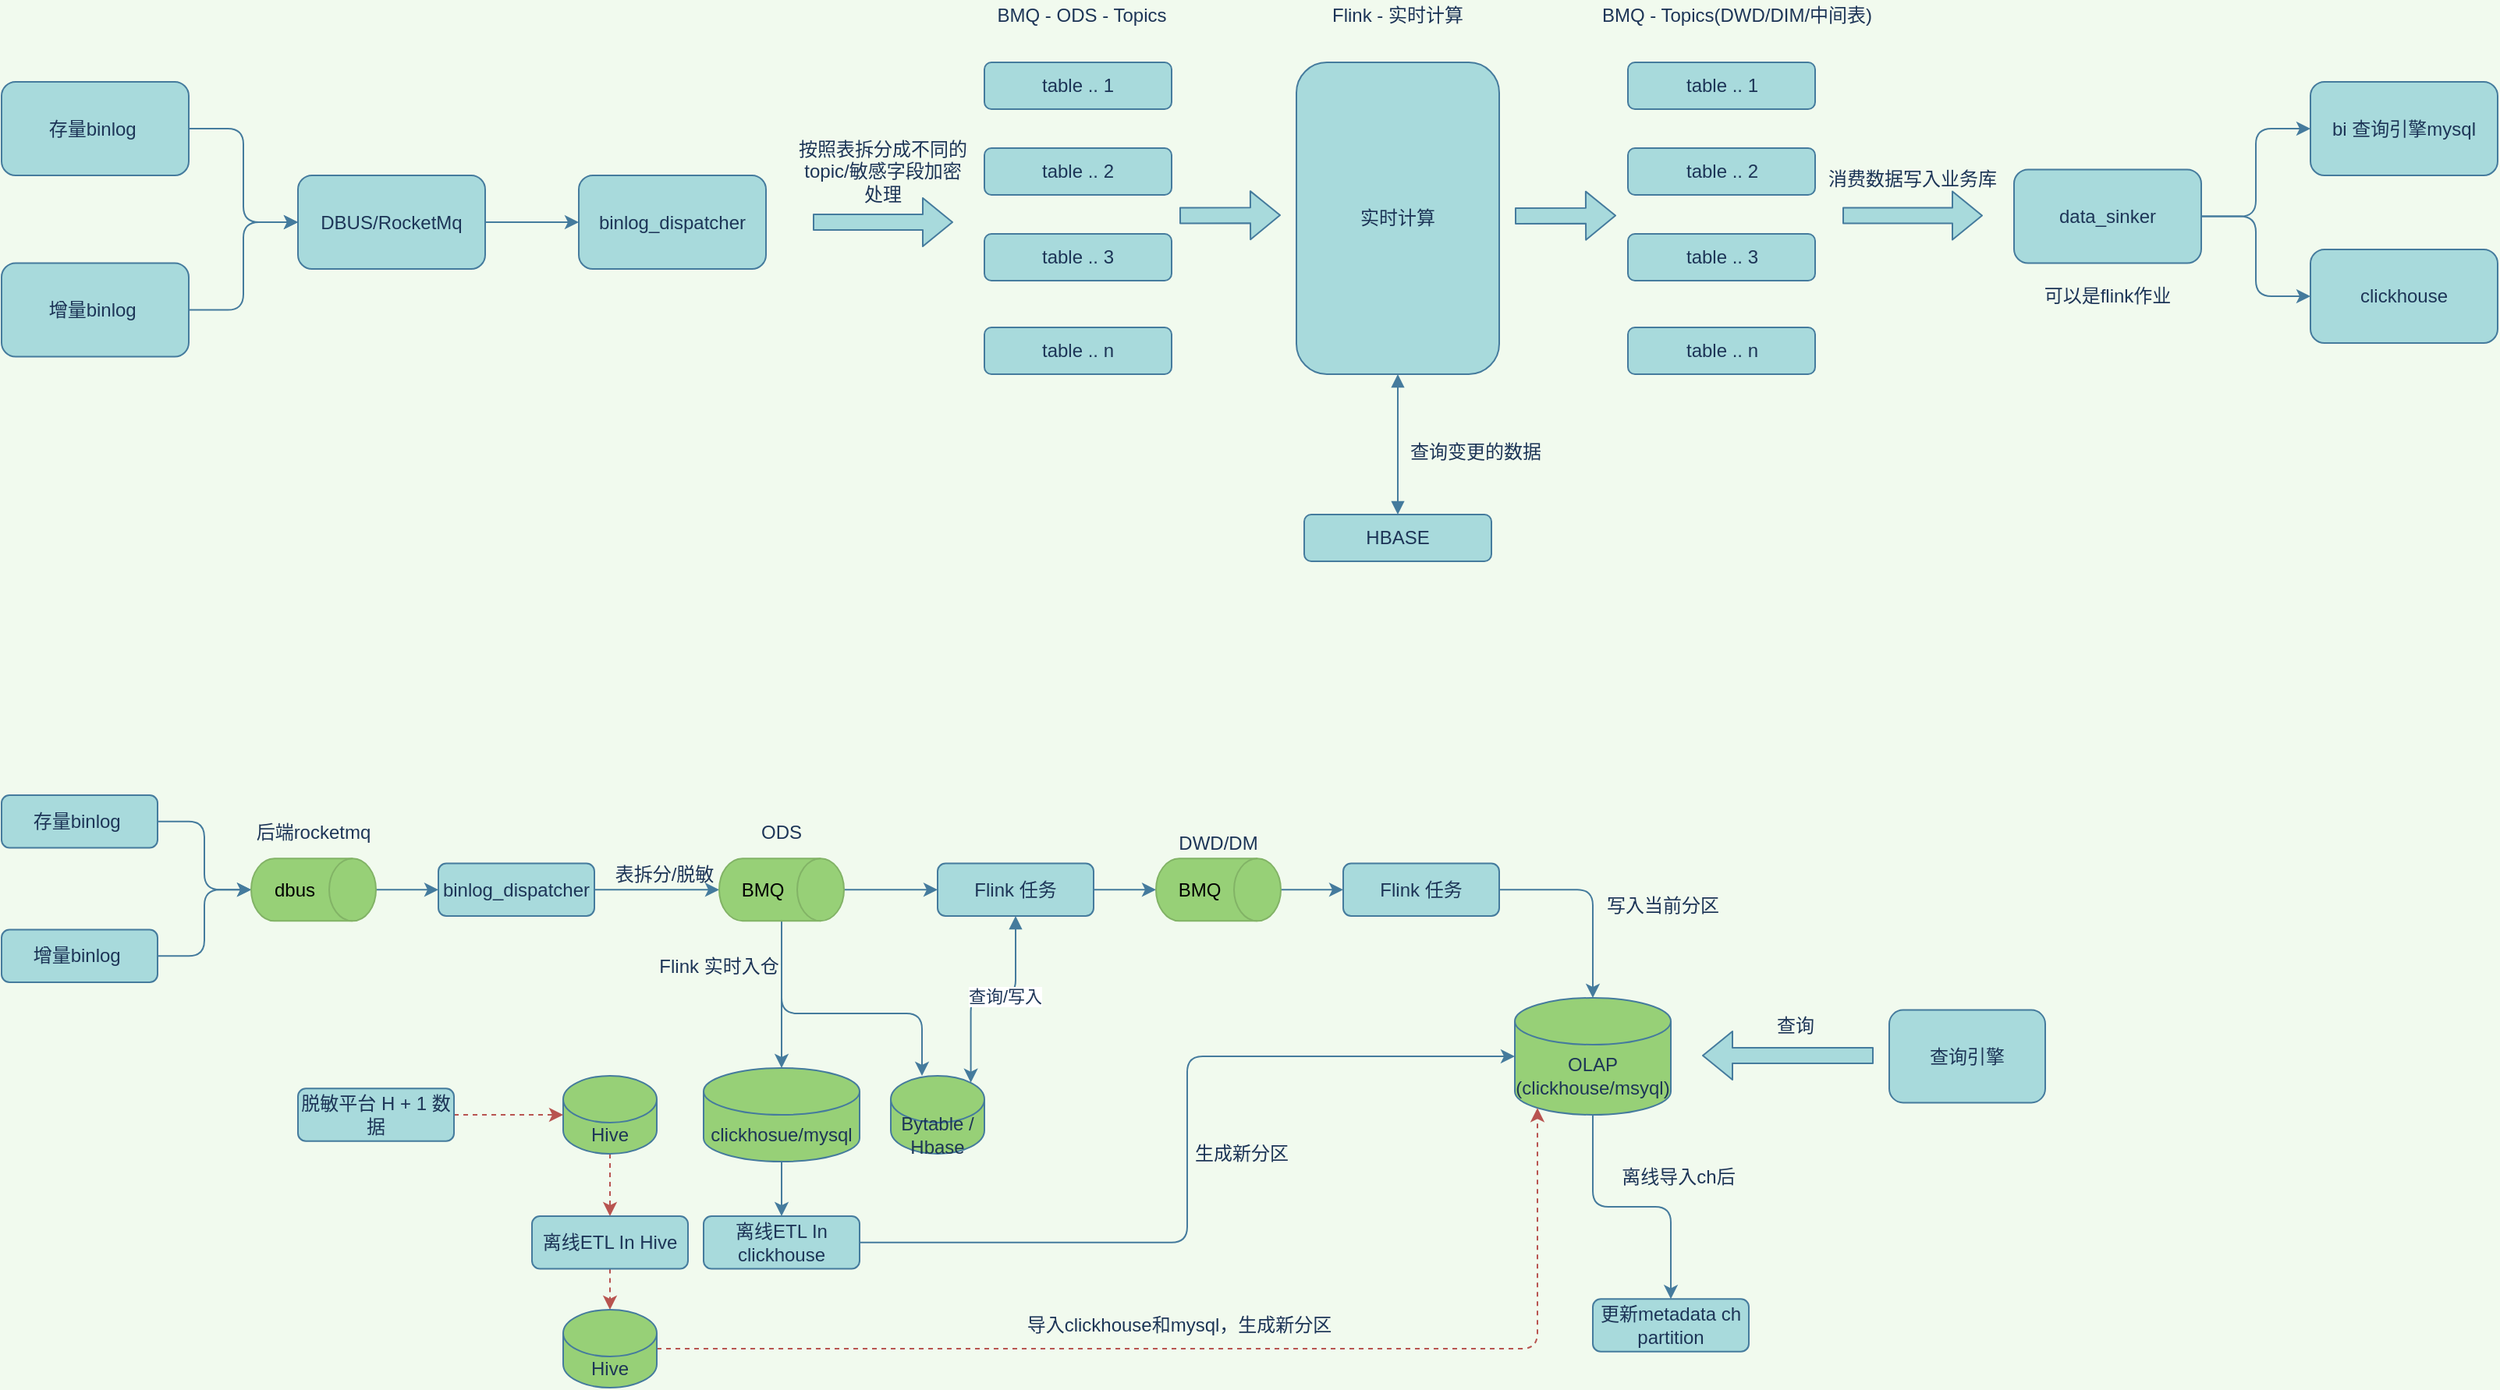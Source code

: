 <mxfile version="14.0.1" type="github">
  <diagram name="Page-1" id="74e2e168-ea6b-b213-b513-2b3c1d86103e">
    <mxGraphModel dx="1426" dy="769" grid="1" gridSize="10" guides="1" tooltips="1" connect="1" arrows="1" fold="1" page="1" pageScale="1" pageWidth="4681" pageHeight="3300" background="#F1FAEE" math="0" shadow="0">
      <root>
        <mxCell id="0" />
        <mxCell id="1" parent="0" />
        <mxCell id="ZxhqOC5vJH2Z66Pt62t_-1" style="edgeStyle=orthogonalEdgeStyle;curved=0;rounded=1;sketch=0;orthogonalLoop=1;jettySize=auto;html=1;exitX=1;exitY=0.5;exitDx=0;exitDy=0;entryX=0;entryY=0.5;entryDx=0;entryDy=0;strokeColor=#457B9D;fillColor=#A8DADC;fontColor=#1D3557;labelBackgroundColor=#F1FAEE;" edge="1" parent="1" source="CXxez-JtLYXaiOFdas3K-10" target="CXxez-JtLYXaiOFdas3K-11">
          <mxGeometry relative="1" as="geometry" />
        </mxCell>
        <mxCell id="CXxez-JtLYXaiOFdas3K-10" value="存量binlog&amp;nbsp;" style="rounded=1;whiteSpace=wrap;html=1;sketch=0;strokeColor=#457B9D;fillColor=#A8DADC;fontColor=#1D3557;" parent="1" vertex="1">
          <mxGeometry x="60" y="1402.5" width="120" height="60" as="geometry" />
        </mxCell>
        <mxCell id="ZxhqOC5vJH2Z66Pt62t_-3" style="edgeStyle=orthogonalEdgeStyle;curved=0;rounded=1;sketch=0;orthogonalLoop=1;jettySize=auto;html=1;exitX=1;exitY=0.5;exitDx=0;exitDy=0;entryX=0;entryY=0.5;entryDx=0;entryDy=0;strokeColor=#457B9D;fillColor=#A8DADC;fontColor=#1D3557;labelBackgroundColor=#F1FAEE;" edge="1" parent="1" source="CXxez-JtLYXaiOFdas3K-11" target="ZxhqOC5vJH2Z66Pt62t_-2">
          <mxGeometry relative="1" as="geometry" />
        </mxCell>
        <mxCell id="CXxez-JtLYXaiOFdas3K-11" value="DBUS/RocketMq" style="rounded=1;whiteSpace=wrap;html=1;sketch=0;strokeColor=#457B9D;fillColor=#A8DADC;fontColor=#1D3557;" parent="1" vertex="1">
          <mxGeometry x="250" y="1462.5" width="120" height="60" as="geometry" />
        </mxCell>
        <mxCell id="CXxez-JtLYXaiOFdas3K-14" value="table .. 1" style="rounded=1;whiteSpace=wrap;html=1;sketch=0;strokeColor=#457B9D;fillColor=#A8DADC;fontColor=#1D3557;" parent="1" vertex="1">
          <mxGeometry x="690" y="1390" width="120" height="30" as="geometry" />
        </mxCell>
        <mxCell id="CXxez-JtLYXaiOFdas3K-15" value="table .. 2" style="rounded=1;whiteSpace=wrap;html=1;sketch=0;strokeColor=#457B9D;fillColor=#A8DADC;fontColor=#1D3557;" parent="1" vertex="1">
          <mxGeometry x="690" y="1445" width="120" height="30" as="geometry" />
        </mxCell>
        <mxCell id="CXxez-JtLYXaiOFdas3K-16" value="table .. 3" style="rounded=1;whiteSpace=wrap;html=1;sketch=0;strokeColor=#457B9D;fillColor=#A8DADC;fontColor=#1D3557;" parent="1" vertex="1">
          <mxGeometry x="690" y="1500" width="120" height="30" as="geometry" />
        </mxCell>
        <mxCell id="CXxez-JtLYXaiOFdas3K-17" value="BMQ - ODS - Topics" style="text;html=1;strokeColor=none;fillColor=none;align=center;verticalAlign=middle;whiteSpace=wrap;rounded=0;sketch=0;fontColor=#1D3557;" parent="1" vertex="1">
          <mxGeometry x="695" y="1350" width="115" height="20" as="geometry" />
        </mxCell>
        <mxCell id="CXxez-JtLYXaiOFdas3K-18" value="table .. n" style="rounded=1;whiteSpace=wrap;html=1;sketch=0;strokeColor=#457B9D;fillColor=#A8DADC;fontColor=#1D3557;" parent="1" vertex="1">
          <mxGeometry x="690" y="1560" width="120" height="30" as="geometry" />
        </mxCell>
        <mxCell id="CXxez-JtLYXaiOFdas3K-20" value="Flink - 实时计算" style="text;html=1;strokeColor=none;fillColor=none;align=center;verticalAlign=middle;whiteSpace=wrap;rounded=0;sketch=0;fontColor=#1D3557;" parent="1" vertex="1">
          <mxGeometry x="905" y="1350" width="100" height="20" as="geometry" />
        </mxCell>
        <mxCell id="ZxhqOC5vJH2Z66Pt62t_-20" style="edgeStyle=orthogonalEdgeStyle;curved=0;rounded=1;sketch=0;orthogonalLoop=1;jettySize=auto;html=1;exitX=0.5;exitY=1;exitDx=0;exitDy=0;entryX=0.5;entryY=0;entryDx=0;entryDy=0;strokeColor=#457B9D;fillColor=#A8DADC;fontColor=#1D3557;endArrow=block;endFill=1;startArrow=block;startFill=1;labelBackgroundColor=#F1FAEE;" edge="1" parent="1" source="CXxez-JtLYXaiOFdas3K-21" target="ZxhqOC5vJH2Z66Pt62t_-19">
          <mxGeometry relative="1" as="geometry" />
        </mxCell>
        <mxCell id="CXxez-JtLYXaiOFdas3K-21" value="实时计算" style="rounded=1;whiteSpace=wrap;html=1;sketch=0;strokeColor=#457B9D;fillColor=#A8DADC;fontColor=#1D3557;" parent="1" vertex="1">
          <mxGeometry x="890" y="1390" width="130" height="200" as="geometry" />
        </mxCell>
        <mxCell id="ZxhqOC5vJH2Z66Pt62t_-2" value="binlog_dispatcher" style="rounded=1;whiteSpace=wrap;html=1;sketch=0;strokeColor=#457B9D;fillColor=#A8DADC;fontColor=#1D3557;" vertex="1" parent="1">
          <mxGeometry x="430" y="1462.5" width="120" height="60" as="geometry" />
        </mxCell>
        <mxCell id="ZxhqOC5vJH2Z66Pt62t_-4" value="table .. 1" style="rounded=1;whiteSpace=wrap;html=1;sketch=0;strokeColor=#457B9D;fillColor=#A8DADC;fontColor=#1D3557;" vertex="1" parent="1">
          <mxGeometry x="1102.5" y="1390" width="120" height="30" as="geometry" />
        </mxCell>
        <mxCell id="ZxhqOC5vJH2Z66Pt62t_-5" value="table .. 2" style="rounded=1;whiteSpace=wrap;html=1;sketch=0;strokeColor=#457B9D;fillColor=#A8DADC;fontColor=#1D3557;" vertex="1" parent="1">
          <mxGeometry x="1102.5" y="1445" width="120" height="30" as="geometry" />
        </mxCell>
        <mxCell id="ZxhqOC5vJH2Z66Pt62t_-6" value="table .. 3" style="rounded=1;whiteSpace=wrap;html=1;sketch=0;strokeColor=#457B9D;fillColor=#A8DADC;fontColor=#1D3557;" vertex="1" parent="1">
          <mxGeometry x="1102.5" y="1500" width="120" height="30" as="geometry" />
        </mxCell>
        <mxCell id="ZxhqOC5vJH2Z66Pt62t_-7" value="BMQ - Topics(DWD/DIM/中间表)" style="text;html=1;strokeColor=none;fillColor=none;align=center;verticalAlign=middle;whiteSpace=wrap;rounded=0;sketch=0;fontColor=#1D3557;" vertex="1" parent="1">
          <mxGeometry x="1080" y="1350" width="185" height="20" as="geometry" />
        </mxCell>
        <mxCell id="ZxhqOC5vJH2Z66Pt62t_-8" value="table .. n" style="rounded=1;whiteSpace=wrap;html=1;sketch=0;strokeColor=#457B9D;fillColor=#A8DADC;fontColor=#1D3557;" vertex="1" parent="1">
          <mxGeometry x="1102.5" y="1560" width="120" height="30" as="geometry" />
        </mxCell>
        <mxCell id="ZxhqOC5vJH2Z66Pt62t_-10" value="" style="shape=flexArrow;endArrow=classic;html=1;strokeColor=#457B9D;fillColor=#A8DADC;fontColor=#1D3557;labelBackgroundColor=#F1FAEE;" edge="1" parent="1">
          <mxGeometry width="50" height="50" relative="1" as="geometry">
            <mxPoint x="580" y="1492.5" as="sourcePoint" />
            <mxPoint x="670" y="1492.5" as="targetPoint" />
          </mxGeometry>
        </mxCell>
        <mxCell id="ZxhqOC5vJH2Z66Pt62t_-11" value="按照表拆分成不同的topic/敏感字段加密处理" style="text;html=1;strokeColor=none;fillColor=none;align=center;verticalAlign=middle;whiteSpace=wrap;rounded=0;sketch=0;fontColor=#1D3557;" vertex="1" parent="1">
          <mxGeometry x="570" y="1450" width="110" height="20" as="geometry" />
        </mxCell>
        <mxCell id="ZxhqOC5vJH2Z66Pt62t_-13" style="edgeStyle=orthogonalEdgeStyle;curved=0;rounded=1;sketch=0;orthogonalLoop=1;jettySize=auto;html=1;exitX=1;exitY=0.5;exitDx=0;exitDy=0;entryX=0;entryY=0.5;entryDx=0;entryDy=0;strokeColor=#457B9D;fillColor=#A8DADC;fontColor=#1D3557;labelBackgroundColor=#F1FAEE;" edge="1" parent="1" source="ZxhqOC5vJH2Z66Pt62t_-12" target="CXxez-JtLYXaiOFdas3K-11">
          <mxGeometry relative="1" as="geometry" />
        </mxCell>
        <mxCell id="ZxhqOC5vJH2Z66Pt62t_-12" value="增量binlog&amp;nbsp;" style="rounded=1;whiteSpace=wrap;html=1;sketch=0;strokeColor=#457B9D;fillColor=#A8DADC;fontColor=#1D3557;" vertex="1" parent="1">
          <mxGeometry x="60" y="1518.75" width="120" height="60" as="geometry" />
        </mxCell>
        <mxCell id="ZxhqOC5vJH2Z66Pt62t_-17" style="edgeStyle=orthogonalEdgeStyle;curved=0;rounded=1;sketch=0;orthogonalLoop=1;jettySize=auto;html=1;exitX=1;exitY=0.5;exitDx=0;exitDy=0;entryX=0;entryY=0.5;entryDx=0;entryDy=0;strokeColor=#457B9D;fillColor=#A8DADC;fontColor=#1D3557;labelBackgroundColor=#F1FAEE;" edge="1" parent="1" source="ZxhqOC5vJH2Z66Pt62t_-14" target="ZxhqOC5vJH2Z66Pt62t_-15">
          <mxGeometry relative="1" as="geometry" />
        </mxCell>
        <mxCell id="ZxhqOC5vJH2Z66Pt62t_-18" style="edgeStyle=orthogonalEdgeStyle;curved=0;rounded=1;sketch=0;orthogonalLoop=1;jettySize=auto;html=1;exitX=1;exitY=0.5;exitDx=0;exitDy=0;entryX=0;entryY=0.5;entryDx=0;entryDy=0;strokeColor=#457B9D;fillColor=#A8DADC;fontColor=#1D3557;labelBackgroundColor=#F1FAEE;" edge="1" parent="1" source="ZxhqOC5vJH2Z66Pt62t_-14" target="ZxhqOC5vJH2Z66Pt62t_-16">
          <mxGeometry relative="1" as="geometry" />
        </mxCell>
        <mxCell id="ZxhqOC5vJH2Z66Pt62t_-14" value="data_sinker" style="rounded=1;whiteSpace=wrap;html=1;sketch=0;strokeColor=#457B9D;fillColor=#A8DADC;fontColor=#1D3557;" vertex="1" parent="1">
          <mxGeometry x="1350" y="1458.75" width="120" height="60" as="geometry" />
        </mxCell>
        <mxCell id="ZxhqOC5vJH2Z66Pt62t_-15" value="bi 查询引擎mysql" style="rounded=1;whiteSpace=wrap;html=1;sketch=0;strokeColor=#457B9D;fillColor=#A8DADC;fontColor=#1D3557;" vertex="1" parent="1">
          <mxGeometry x="1540" y="1402.5" width="120" height="60" as="geometry" />
        </mxCell>
        <mxCell id="ZxhqOC5vJH2Z66Pt62t_-16" value="clickhouse" style="rounded=1;whiteSpace=wrap;html=1;sketch=0;strokeColor=#457B9D;fillColor=#A8DADC;fontColor=#1D3557;" vertex="1" parent="1">
          <mxGeometry x="1540" y="1510" width="120" height="60" as="geometry" />
        </mxCell>
        <mxCell id="ZxhqOC5vJH2Z66Pt62t_-19" value="HBASE" style="rounded=1;whiteSpace=wrap;html=1;sketch=0;strokeColor=#457B9D;fillColor=#A8DADC;fontColor=#1D3557;" vertex="1" parent="1">
          <mxGeometry x="895" y="1680" width="120" height="30" as="geometry" />
        </mxCell>
        <mxCell id="ZxhqOC5vJH2Z66Pt62t_-21" value="" style="shape=flexArrow;endArrow=classic;html=1;strokeColor=#457B9D;fillColor=#A8DADC;fontColor=#1D3557;labelBackgroundColor=#F1FAEE;" edge="1" parent="1">
          <mxGeometry width="50" height="50" relative="1" as="geometry">
            <mxPoint x="1240" y="1488.25" as="sourcePoint" />
            <mxPoint x="1330" y="1488.25" as="targetPoint" />
          </mxGeometry>
        </mxCell>
        <mxCell id="ZxhqOC5vJH2Z66Pt62t_-22" value="消费数据写入业务库" style="text;html=1;strokeColor=none;fillColor=none;align=center;verticalAlign=middle;whiteSpace=wrap;rounded=0;sketch=0;fontColor=#1D3557;" vertex="1" parent="1">
          <mxGeometry x="1230" y="1455" width="110" height="20" as="geometry" />
        </mxCell>
        <mxCell id="ZxhqOC5vJH2Z66Pt62t_-23" value="" style="shape=flexArrow;endArrow=classic;html=1;strokeColor=#457B9D;fillColor=#A8DADC;fontColor=#1D3557;labelBackgroundColor=#F1FAEE;" edge="1" parent="1">
          <mxGeometry width="50" height="50" relative="1" as="geometry">
            <mxPoint x="815" y="1488.25" as="sourcePoint" />
            <mxPoint x="880" y="1488" as="targetPoint" />
          </mxGeometry>
        </mxCell>
        <mxCell id="ZxhqOC5vJH2Z66Pt62t_-24" value="" style="shape=flexArrow;endArrow=classic;html=1;strokeColor=#457B9D;fillColor=#A8DADC;fontColor=#1D3557;labelBackgroundColor=#F1FAEE;" edge="1" parent="1">
          <mxGeometry width="50" height="50" relative="1" as="geometry">
            <mxPoint x="1030" y="1488.5" as="sourcePoint" />
            <mxPoint x="1095" y="1488.25" as="targetPoint" />
          </mxGeometry>
        </mxCell>
        <mxCell id="ZxhqOC5vJH2Z66Pt62t_-38" value="查询变更的数据" style="text;html=1;strokeColor=none;fillColor=none;align=center;verticalAlign=middle;whiteSpace=wrap;rounded=0;sketch=0;fontColor=#1D3557;" vertex="1" parent="1">
          <mxGeometry x="960" y="1630" width="90" height="20" as="geometry" />
        </mxCell>
        <mxCell id="ZxhqOC5vJH2Z66Pt62t_-39" value="可以是flink作业" style="text;html=1;strokeColor=none;fillColor=none;align=center;verticalAlign=middle;whiteSpace=wrap;rounded=0;sketch=0;fontColor=#1D3557;" vertex="1" parent="1">
          <mxGeometry x="1365" y="1530" width="90" height="20" as="geometry" />
        </mxCell>
        <mxCell id="ZxhqOC5vJH2Z66Pt62t_-55" style="edgeStyle=orthogonalEdgeStyle;curved=0;rounded=1;sketch=0;orthogonalLoop=1;jettySize=auto;html=1;exitX=1;exitY=0.5;exitDx=0;exitDy=0;entryX=0.5;entryY=1;entryDx=0;entryDy=0;entryPerimeter=0;strokeColor=#457B9D;fillColor=#A8DADC;fontColor=#1D3557;" edge="1" parent="1" source="ZxhqOC5vJH2Z66Pt62t_-46" target="ZxhqOC5vJH2Z66Pt62t_-53">
          <mxGeometry relative="1" as="geometry" />
        </mxCell>
        <mxCell id="ZxhqOC5vJH2Z66Pt62t_-46" value="增量binlog&amp;nbsp;" style="rounded=1;whiteSpace=wrap;html=1;sketch=0;strokeColor=#457B9D;fillColor=#A8DADC;fontColor=#1D3557;" vertex="1" parent="1">
          <mxGeometry x="60" y="1946.25" width="100" height="33.75" as="geometry" />
        </mxCell>
        <mxCell id="ZxhqOC5vJH2Z66Pt62t_-54" style="edgeStyle=orthogonalEdgeStyle;curved=0;rounded=1;sketch=0;orthogonalLoop=1;jettySize=auto;html=1;exitX=1;exitY=0.5;exitDx=0;exitDy=0;entryX=0.5;entryY=1;entryDx=0;entryDy=0;entryPerimeter=0;strokeColor=#457B9D;fillColor=#A8DADC;fontColor=#1D3557;" edge="1" parent="1" source="ZxhqOC5vJH2Z66Pt62t_-47" target="ZxhqOC5vJH2Z66Pt62t_-53">
          <mxGeometry relative="1" as="geometry" />
        </mxCell>
        <mxCell id="ZxhqOC5vJH2Z66Pt62t_-47" value="存量binlog&amp;nbsp;" style="rounded=1;whiteSpace=wrap;html=1;sketch=0;strokeColor=#457B9D;fillColor=#A8DADC;fontColor=#1D3557;" vertex="1" parent="1">
          <mxGeometry x="60" y="1860" width="100" height="33.75" as="geometry" />
        </mxCell>
        <mxCell id="ZxhqOC5vJH2Z66Pt62t_-59" style="edgeStyle=orthogonalEdgeStyle;curved=0;rounded=1;sketch=0;orthogonalLoop=1;jettySize=auto;html=1;exitX=1;exitY=0.5;exitDx=0;exitDy=0;strokeColor=#457B9D;fillColor=#A8DADC;fontColor=#1D3557;" edge="1" parent="1" source="ZxhqOC5vJH2Z66Pt62t_-52" target="ZxhqOC5vJH2Z66Pt62t_-58">
          <mxGeometry relative="1" as="geometry" />
        </mxCell>
        <mxCell id="ZxhqOC5vJH2Z66Pt62t_-52" value="&lt;span&gt;binlog_dispatcher&lt;/span&gt;" style="rounded=1;whiteSpace=wrap;html=1;sketch=0;strokeColor=#457B9D;fillColor=#A8DADC;fontColor=#1D3557;" vertex="1" parent="1">
          <mxGeometry x="340" y="1903.75" width="100" height="33.75" as="geometry" />
        </mxCell>
        <mxCell id="ZxhqOC5vJH2Z66Pt62t_-57" style="edgeStyle=orthogonalEdgeStyle;curved=0;rounded=1;sketch=0;orthogonalLoop=1;jettySize=auto;html=1;exitX=0.5;exitY=0;exitDx=0;exitDy=0;exitPerimeter=0;entryX=0;entryY=0.5;entryDx=0;entryDy=0;strokeColor=#457B9D;fillColor=#A8DADC;fontColor=#1D3557;" edge="1" parent="1" source="ZxhqOC5vJH2Z66Pt62t_-53" target="ZxhqOC5vJH2Z66Pt62t_-52">
          <mxGeometry relative="1" as="geometry" />
        </mxCell>
        <mxCell id="ZxhqOC5vJH2Z66Pt62t_-53" value="dbus" style="shape=cylinder3;whiteSpace=wrap;html=1;boundedLbl=1;backgroundOutline=1;size=15;rounded=0;sketch=0;strokeColor=#82b366;direction=south;fillColor=#97D077;" vertex="1" parent="1">
          <mxGeometry x="220" y="1900.63" width="80" height="40" as="geometry" />
        </mxCell>
        <mxCell id="ZxhqOC5vJH2Z66Pt62t_-56" value="后端rocketmq" style="text;html=1;strokeColor=none;fillColor=none;align=center;verticalAlign=middle;whiteSpace=wrap;rounded=0;sketch=0;fontColor=#1D3557;" vertex="1" parent="1">
          <mxGeometry x="215" y="1873.75" width="90" height="20" as="geometry" />
        </mxCell>
        <mxCell id="ZxhqOC5vJH2Z66Pt62t_-67" style="edgeStyle=orthogonalEdgeStyle;curved=0;rounded=1;sketch=0;orthogonalLoop=1;jettySize=auto;html=1;exitX=1;exitY=0.5;exitDx=0;exitDy=0;exitPerimeter=0;entryX=0.5;entryY=0;entryDx=0;entryDy=0;entryPerimeter=0;strokeColor=#457B9D;fillColor=#A8DADC;fontColor=#1D3557;" edge="1" parent="1" source="ZxhqOC5vJH2Z66Pt62t_-58" target="ZxhqOC5vJH2Z66Pt62t_-66">
          <mxGeometry relative="1" as="geometry" />
        </mxCell>
        <mxCell id="ZxhqOC5vJH2Z66Pt62t_-70" style="edgeStyle=orthogonalEdgeStyle;curved=0;rounded=1;sketch=0;orthogonalLoop=1;jettySize=auto;html=1;exitX=1;exitY=0.5;exitDx=0;exitDy=0;exitPerimeter=0;strokeColor=#457B9D;fillColor=#A8DADC;fontColor=#1D3557;" edge="1" parent="1" source="ZxhqOC5vJH2Z66Pt62t_-58" target="ZxhqOC5vJH2Z66Pt62t_-69">
          <mxGeometry relative="1" as="geometry">
            <Array as="points">
              <mxPoint x="560" y="2000" />
              <mxPoint x="650" y="2000" />
            </Array>
          </mxGeometry>
        </mxCell>
        <mxCell id="ZxhqOC5vJH2Z66Pt62t_-72" style="edgeStyle=orthogonalEdgeStyle;curved=0;rounded=1;sketch=0;orthogonalLoop=1;jettySize=auto;html=1;exitX=0.5;exitY=0;exitDx=0;exitDy=0;exitPerimeter=0;strokeColor=#457B9D;fillColor=#A8DADC;fontColor=#1D3557;" edge="1" parent="1" source="ZxhqOC5vJH2Z66Pt62t_-58" target="ZxhqOC5vJH2Z66Pt62t_-71">
          <mxGeometry relative="1" as="geometry" />
        </mxCell>
        <mxCell id="ZxhqOC5vJH2Z66Pt62t_-58" value="BMQ" style="shape=cylinder3;whiteSpace=wrap;html=1;boundedLbl=1;backgroundOutline=1;size=15;rounded=0;sketch=0;strokeColor=#82b366;direction=south;fillColor=#97D077;" vertex="1" parent="1">
          <mxGeometry x="520" y="1900.62" width="80" height="40" as="geometry" />
        </mxCell>
        <mxCell id="ZxhqOC5vJH2Z66Pt62t_-60" value="ODS" style="text;html=1;strokeColor=none;fillColor=none;align=center;verticalAlign=middle;whiteSpace=wrap;rounded=0;sketch=0;fontColor=#1D3557;" vertex="1" parent="1">
          <mxGeometry x="540" y="1873.75" width="40" height="20" as="geometry" />
        </mxCell>
        <mxCell id="ZxhqOC5vJH2Z66Pt62t_-62" value="表拆分/脱敏" style="text;html=1;strokeColor=none;fillColor=none;align=center;verticalAlign=middle;whiteSpace=wrap;rounded=0;sketch=0;fontColor=#1D3557;" vertex="1" parent="1">
          <mxGeometry x="440" y="1900.62" width="90" height="20" as="geometry" />
        </mxCell>
        <mxCell id="ZxhqOC5vJH2Z66Pt62t_-93" style="edgeStyle=orthogonalEdgeStyle;curved=0;rounded=1;sketch=0;orthogonalLoop=1;jettySize=auto;html=1;exitX=0.5;exitY=1;exitDx=0;exitDy=0;exitPerimeter=0;entryX=0.5;entryY=0;entryDx=0;entryDy=0;startArrow=none;startFill=0;strokeColor=#b85450;fillColor=#f8cecc;fontColor=#1D3557;dashed=1;" edge="1" parent="1" source="ZxhqOC5vJH2Z66Pt62t_-63" target="ZxhqOC5vJH2Z66Pt62t_-92">
          <mxGeometry relative="1" as="geometry" />
        </mxCell>
        <mxCell id="ZxhqOC5vJH2Z66Pt62t_-63" value="Hive" style="shape=cylinder3;whiteSpace=wrap;html=1;boundedLbl=1;backgroundOutline=1;size=15;rounded=0;sketch=0;strokeColor=#457B9D;fillColor=#97D077;fontColor=#1D3557;" vertex="1" parent="1">
          <mxGeometry x="420" y="2040" width="60" height="50" as="geometry" />
        </mxCell>
        <mxCell id="ZxhqOC5vJH2Z66Pt62t_-100" style="edgeStyle=orthogonalEdgeStyle;curved=0;rounded=1;sketch=0;orthogonalLoop=1;jettySize=auto;html=1;exitX=0.5;exitY=1;exitDx=0;exitDy=0;exitPerimeter=0;entryX=0.5;entryY=0;entryDx=0;entryDy=0;startArrow=none;startFill=0;strokeColor=#457B9D;fillColor=#A8DADC;fontColor=#1D3557;" edge="1" parent="1" source="ZxhqOC5vJH2Z66Pt62t_-66" target="ZxhqOC5vJH2Z66Pt62t_-98">
          <mxGeometry relative="1" as="geometry" />
        </mxCell>
        <mxCell id="ZxhqOC5vJH2Z66Pt62t_-66" value="clickhosue/mysql" style="shape=cylinder3;whiteSpace=wrap;html=1;boundedLbl=1;backgroundOutline=1;size=15;rounded=0;sketch=0;strokeColor=#457B9D;fillColor=#97D077;fontColor=#1D3557;" vertex="1" parent="1">
          <mxGeometry x="510" y="2035" width="100" height="60" as="geometry" />
        </mxCell>
        <mxCell id="ZxhqOC5vJH2Z66Pt62t_-69" value="Bytable&amp;nbsp;/ Hbase" style="shape=cylinder3;whiteSpace=wrap;html=1;boundedLbl=1;backgroundOutline=1;size=15;rounded=0;sketch=0;strokeColor=#457B9D;fillColor=#97D077;fontColor=#1D3557;" vertex="1" parent="1">
          <mxGeometry x="630" y="2040" width="60" height="50" as="geometry" />
        </mxCell>
        <mxCell id="ZxhqOC5vJH2Z66Pt62t_-73" style="edgeStyle=orthogonalEdgeStyle;curved=0;rounded=1;sketch=0;orthogonalLoop=1;jettySize=auto;html=1;exitX=0.5;exitY=1;exitDx=0;exitDy=0;entryX=0.855;entryY=0;entryDx=0;entryDy=4.35;entryPerimeter=0;strokeColor=#457B9D;fillColor=#A8DADC;fontColor=#1D3557;startArrow=block;startFill=1;" edge="1" parent="1" source="ZxhqOC5vJH2Z66Pt62t_-71" target="ZxhqOC5vJH2Z66Pt62t_-69">
          <mxGeometry relative="1" as="geometry" />
        </mxCell>
        <mxCell id="ZxhqOC5vJH2Z66Pt62t_-74" value="查询/写入" style="edgeLabel;html=1;align=center;verticalAlign=middle;resizable=0;points=[];fontColor=#1D3557;" vertex="1" connectable="0" parent="ZxhqOC5vJH2Z66Pt62t_-73">
          <mxGeometry x="-0.139" relative="1" as="geometry">
            <mxPoint as="offset" />
          </mxGeometry>
        </mxCell>
        <mxCell id="ZxhqOC5vJH2Z66Pt62t_-77" style="edgeStyle=orthogonalEdgeStyle;curved=0;rounded=1;sketch=0;orthogonalLoop=1;jettySize=auto;html=1;exitX=1;exitY=0.5;exitDx=0;exitDy=0;entryX=0.5;entryY=1;entryDx=0;entryDy=0;entryPerimeter=0;startArrow=none;startFill=0;strokeColor=#457B9D;fillColor=#A8DADC;fontColor=#1D3557;" edge="1" parent="1" source="ZxhqOC5vJH2Z66Pt62t_-71" target="ZxhqOC5vJH2Z66Pt62t_-76">
          <mxGeometry relative="1" as="geometry" />
        </mxCell>
        <mxCell id="ZxhqOC5vJH2Z66Pt62t_-71" value="Flink 任务" style="rounded=1;whiteSpace=wrap;html=1;sketch=0;strokeColor=#457B9D;fillColor=#A8DADC;fontColor=#1D3557;" vertex="1" parent="1">
          <mxGeometry x="660" y="1903.74" width="100" height="33.75" as="geometry" />
        </mxCell>
        <mxCell id="ZxhqOC5vJH2Z66Pt62t_-108" style="edgeStyle=orthogonalEdgeStyle;curved=0;rounded=1;sketch=0;orthogonalLoop=1;jettySize=auto;html=1;exitX=0;exitY=0.5;exitDx=0;exitDy=0;startArrow=none;startFill=0;strokeColor=#457B9D;fillColor=#A8DADC;fontColor=#1D3557;" edge="1" parent="1" source="ZxhqOC5vJH2Z66Pt62t_-75">
          <mxGeometry relative="1" as="geometry">
            <mxPoint x="480" y="1970" as="targetPoint" />
          </mxGeometry>
        </mxCell>
        <mxCell id="ZxhqOC5vJH2Z66Pt62t_-75" value="Flink 实时入仓" style="text;html=1;strokeColor=none;fillColor=none;align=center;verticalAlign=middle;whiteSpace=wrap;rounded=0;sketch=0;fontColor=#1D3557;" vertex="1" parent="1">
          <mxGeometry x="480" y="1960" width="80" height="20" as="geometry" />
        </mxCell>
        <mxCell id="ZxhqOC5vJH2Z66Pt62t_-89" style="edgeStyle=orthogonalEdgeStyle;curved=0;rounded=1;sketch=0;orthogonalLoop=1;jettySize=auto;html=1;exitX=0.5;exitY=0;exitDx=0;exitDy=0;exitPerimeter=0;entryX=0;entryY=0.5;entryDx=0;entryDy=0;startArrow=none;startFill=0;strokeColor=#457B9D;fillColor=#A8DADC;fontColor=#1D3557;" edge="1" parent="1" source="ZxhqOC5vJH2Z66Pt62t_-76" target="ZxhqOC5vJH2Z66Pt62t_-88">
          <mxGeometry relative="1" as="geometry" />
        </mxCell>
        <mxCell id="ZxhqOC5vJH2Z66Pt62t_-76" value="BMQ" style="shape=cylinder3;whiteSpace=wrap;html=1;boundedLbl=1;backgroundOutline=1;size=15;rounded=0;sketch=0;strokeColor=#82b366;direction=south;fillColor=#97D077;" vertex="1" parent="1">
          <mxGeometry x="800" y="1900.63" width="80" height="40" as="geometry" />
        </mxCell>
        <mxCell id="ZxhqOC5vJH2Z66Pt62t_-78" value="DWD/DM" style="text;html=1;strokeColor=none;fillColor=none;align=center;verticalAlign=middle;whiteSpace=wrap;rounded=0;sketch=0;fontColor=#1D3557;" vertex="1" parent="1">
          <mxGeometry x="820" y="1880.62" width="40" height="20" as="geometry" />
        </mxCell>
        <mxCell id="ZxhqOC5vJH2Z66Pt62t_-114" style="edgeStyle=orthogonalEdgeStyle;curved=0;rounded=1;sketch=0;orthogonalLoop=1;jettySize=auto;html=1;exitX=0.5;exitY=1;exitDx=0;exitDy=0;exitPerimeter=0;entryX=0.5;entryY=0;entryDx=0;entryDy=0;startArrow=none;startFill=0;strokeColor=#457B9D;fillColor=#A8DADC;fontColor=#1D3557;" edge="1" parent="1" source="ZxhqOC5vJH2Z66Pt62t_-79" target="ZxhqOC5vJH2Z66Pt62t_-112">
          <mxGeometry relative="1" as="geometry" />
        </mxCell>
        <mxCell id="ZxhqOC5vJH2Z66Pt62t_-79" value="OLAP&lt;br&gt;(clickhouse/msyql)" style="shape=cylinder3;whiteSpace=wrap;html=1;boundedLbl=1;backgroundOutline=1;size=15;rounded=0;sketch=0;strokeColor=#457B9D;fillColor=#97D077;fontColor=#1D3557;" vertex="1" parent="1">
          <mxGeometry x="1030" y="1990" width="100" height="75" as="geometry" />
        </mxCell>
        <mxCell id="ZxhqOC5vJH2Z66Pt62t_-90" style="edgeStyle=orthogonalEdgeStyle;curved=0;rounded=1;sketch=0;orthogonalLoop=1;jettySize=auto;html=1;exitX=1;exitY=0.5;exitDx=0;exitDy=0;entryX=0.5;entryY=0;entryDx=0;entryDy=0;entryPerimeter=0;startArrow=none;startFill=0;strokeColor=#457B9D;fillColor=#A8DADC;fontColor=#1D3557;" edge="1" parent="1" source="ZxhqOC5vJH2Z66Pt62t_-88" target="ZxhqOC5vJH2Z66Pt62t_-79">
          <mxGeometry relative="1" as="geometry" />
        </mxCell>
        <mxCell id="ZxhqOC5vJH2Z66Pt62t_-88" value="Flink 任务" style="rounded=1;whiteSpace=wrap;html=1;sketch=0;strokeColor=#457B9D;fillColor=#A8DADC;fontColor=#1D3557;" vertex="1" parent="1">
          <mxGeometry x="920" y="1903.75" width="100" height="33.75" as="geometry" />
        </mxCell>
        <mxCell id="ZxhqOC5vJH2Z66Pt62t_-95" style="edgeStyle=orthogonalEdgeStyle;curved=0;rounded=1;sketch=0;orthogonalLoop=1;jettySize=auto;html=1;exitX=0.5;exitY=1;exitDx=0;exitDy=0;entryX=0.5;entryY=0;entryDx=0;entryDy=0;entryPerimeter=0;dashed=1;startArrow=none;startFill=0;strokeColor=#b85450;fillColor=#f8cecc;fontColor=#1D3557;" edge="1" parent="1" source="ZxhqOC5vJH2Z66Pt62t_-92" target="ZxhqOC5vJH2Z66Pt62t_-94">
          <mxGeometry relative="1" as="geometry" />
        </mxCell>
        <mxCell id="ZxhqOC5vJH2Z66Pt62t_-92" value="离线ETL In Hive" style="rounded=1;whiteSpace=wrap;html=1;sketch=0;strokeColor=#457B9D;fillColor=#A8DADC;fontColor=#1D3557;" vertex="1" parent="1">
          <mxGeometry x="400" y="2130" width="100" height="33.75" as="geometry" />
        </mxCell>
        <mxCell id="ZxhqOC5vJH2Z66Pt62t_-96" style="edgeStyle=orthogonalEdgeStyle;curved=0;rounded=1;sketch=0;orthogonalLoop=1;jettySize=auto;html=1;exitX=1;exitY=0.5;exitDx=0;exitDy=0;exitPerimeter=0;entryX=0.145;entryY=1;entryDx=0;entryDy=-4.35;entryPerimeter=0;dashed=1;startArrow=none;startFill=0;strokeColor=#b85450;fillColor=#f8cecc;fontColor=#1D3557;" edge="1" parent="1" source="ZxhqOC5vJH2Z66Pt62t_-94" target="ZxhqOC5vJH2Z66Pt62t_-79">
          <mxGeometry relative="1" as="geometry" />
        </mxCell>
        <mxCell id="ZxhqOC5vJH2Z66Pt62t_-94" value="Hive" style="shape=cylinder3;whiteSpace=wrap;html=1;boundedLbl=1;backgroundOutline=1;size=15;rounded=0;sketch=0;strokeColor=#457B9D;fillColor=#97D077;fontColor=#1D3557;" vertex="1" parent="1">
          <mxGeometry x="420" y="2190" width="60" height="50" as="geometry" />
        </mxCell>
        <mxCell id="ZxhqOC5vJH2Z66Pt62t_-97" value="导入clickhouse和mysql，生成新分区" style="text;html=1;strokeColor=none;fillColor=none;align=center;verticalAlign=middle;whiteSpace=wrap;rounded=0;sketch=0;fontColor=#1D3557;" vertex="1" parent="1">
          <mxGeometry x="710" y="2190" width="210" height="20" as="geometry" />
        </mxCell>
        <mxCell id="ZxhqOC5vJH2Z66Pt62t_-101" style="edgeStyle=orthogonalEdgeStyle;curved=0;rounded=1;sketch=0;orthogonalLoop=1;jettySize=auto;html=1;exitX=1;exitY=0.5;exitDx=0;exitDy=0;entryX=0;entryY=0.5;entryDx=0;entryDy=0;entryPerimeter=0;startArrow=none;startFill=0;strokeColor=#457B9D;fillColor=#A8DADC;fontColor=#1D3557;" edge="1" parent="1" source="ZxhqOC5vJH2Z66Pt62t_-98" target="ZxhqOC5vJH2Z66Pt62t_-79">
          <mxGeometry relative="1" as="geometry" />
        </mxCell>
        <mxCell id="ZxhqOC5vJH2Z66Pt62t_-98" value="离线ETL In clickhouse" style="rounded=1;whiteSpace=wrap;html=1;sketch=0;strokeColor=#457B9D;fillColor=#A8DADC;fontColor=#1D3557;" vertex="1" parent="1">
          <mxGeometry x="510" y="2130" width="100" height="33.75" as="geometry" />
        </mxCell>
        <mxCell id="ZxhqOC5vJH2Z66Pt62t_-102" value="查询引擎" style="rounded=1;whiteSpace=wrap;html=1;sketch=0;strokeColor=#457B9D;fillColor=#A8DADC;fontColor=#1D3557;" vertex="1" parent="1">
          <mxGeometry x="1270" y="1997.81" width="100" height="59.38" as="geometry" />
        </mxCell>
        <mxCell id="ZxhqOC5vJH2Z66Pt62t_-103" value="生成新分区" style="text;html=1;strokeColor=none;fillColor=none;align=center;verticalAlign=middle;whiteSpace=wrap;rounded=0;sketch=0;fontColor=#1D3557;" vertex="1" parent="1">
          <mxGeometry x="820" y="2080" width="70" height="20" as="geometry" />
        </mxCell>
        <mxCell id="ZxhqOC5vJH2Z66Pt62t_-104" value="写入当前分区" style="text;html=1;strokeColor=none;fillColor=none;align=center;verticalAlign=middle;whiteSpace=wrap;rounded=0;sketch=0;fontColor=#1D3557;" vertex="1" parent="1">
          <mxGeometry x="1080" y="1920.63" width="90" height="20" as="geometry" />
        </mxCell>
        <mxCell id="ZxhqOC5vJH2Z66Pt62t_-105" value="" style="shape=flexArrow;endArrow=classic;html=1;strokeColor=#457B9D;fillColor=#A8DADC;fontColor=#1D3557;" edge="1" parent="1">
          <mxGeometry width="50" height="50" relative="1" as="geometry">
            <mxPoint x="1260" y="2027" as="sourcePoint" />
            <mxPoint x="1150" y="2027" as="targetPoint" />
          </mxGeometry>
        </mxCell>
        <mxCell id="ZxhqOC5vJH2Z66Pt62t_-106" value="查询" style="text;html=1;strokeColor=none;fillColor=none;align=center;verticalAlign=middle;whiteSpace=wrap;rounded=0;sketch=0;fontColor=#1D3557;" vertex="1" parent="1">
          <mxGeometry x="1190" y="1998" width="40" height="20" as="geometry" />
        </mxCell>
        <mxCell id="ZxhqOC5vJH2Z66Pt62t_-111" style="edgeStyle=orthogonalEdgeStyle;curved=0;rounded=1;sketch=0;orthogonalLoop=1;jettySize=auto;html=1;exitX=1;exitY=0.5;exitDx=0;exitDy=0;entryX=0;entryY=0.5;entryDx=0;entryDy=0;entryPerimeter=0;startArrow=none;startFill=0;strokeColor=#b85450;fillColor=#f8cecc;fontColor=#1D3557;dashed=1;" edge="1" parent="1" source="ZxhqOC5vJH2Z66Pt62t_-110" target="ZxhqOC5vJH2Z66Pt62t_-63">
          <mxGeometry relative="1" as="geometry" />
        </mxCell>
        <mxCell id="ZxhqOC5vJH2Z66Pt62t_-110" value="脱敏平台 H + 1 数据" style="rounded=1;whiteSpace=wrap;html=1;sketch=0;strokeColor=#457B9D;fillColor=#A8DADC;fontColor=#1D3557;" vertex="1" parent="1">
          <mxGeometry x="250" y="2048.13" width="100" height="33.75" as="geometry" />
        </mxCell>
        <mxCell id="ZxhqOC5vJH2Z66Pt62t_-112" value="更新metadata ch partition" style="rounded=1;whiteSpace=wrap;html=1;sketch=0;strokeColor=#457B9D;fillColor=#A8DADC;fontColor=#1D3557;" vertex="1" parent="1">
          <mxGeometry x="1080" y="2183.13" width="100" height="33.75" as="geometry" />
        </mxCell>
        <mxCell id="ZxhqOC5vJH2Z66Pt62t_-115" value="离线导入ch后" style="text;html=1;strokeColor=none;fillColor=none;align=center;verticalAlign=middle;whiteSpace=wrap;rounded=0;sketch=0;fontColor=#1D3557;" vertex="1" parent="1">
          <mxGeometry x="1090" y="2095" width="90" height="20" as="geometry" />
        </mxCell>
      </root>
    </mxGraphModel>
  </diagram>
</mxfile>

